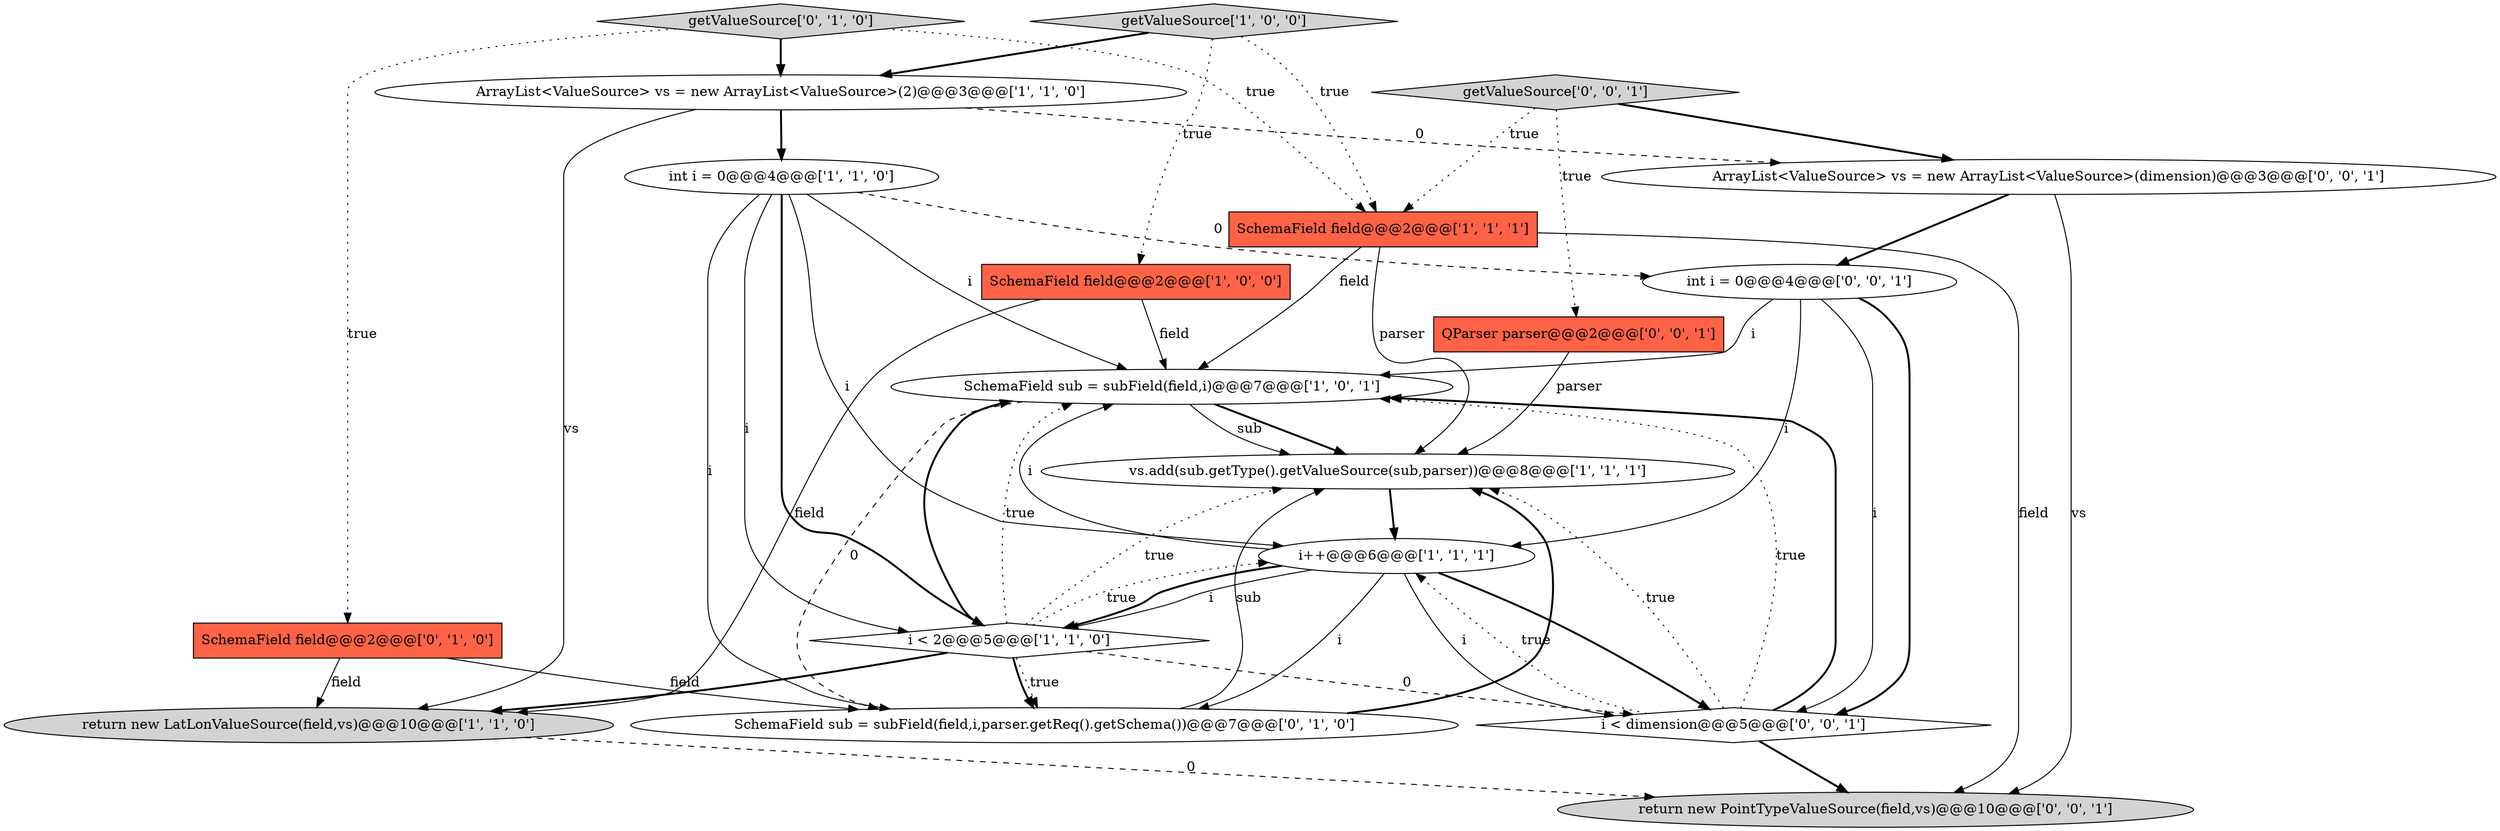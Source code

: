 digraph {
5 [style = filled, label = "ArrayList<ValueSource> vs = new ArrayList<ValueSource>(2)@@@3@@@['1', '1', '0']", fillcolor = white, shape = ellipse image = "AAA0AAABBB1BBB"];
15 [style = filled, label = "ArrayList<ValueSource> vs = new ArrayList<ValueSource>(dimension)@@@3@@@['0', '0', '1']", fillcolor = white, shape = ellipse image = "AAA0AAABBB3BBB"];
16 [style = filled, label = "QParser parser@@@2@@@['0', '0', '1']", fillcolor = tomato, shape = box image = "AAA0AAABBB3BBB"];
17 [style = filled, label = "return new PointTypeValueSource(field,vs)@@@10@@@['0', '0', '1']", fillcolor = lightgray, shape = ellipse image = "AAA0AAABBB3BBB"];
0 [style = filled, label = "vs.add(sub.getType().getValueSource(sub,parser))@@@8@@@['1', '1', '1']", fillcolor = white, shape = ellipse image = "AAA0AAABBB1BBB"];
6 [style = filled, label = "int i = 0@@@4@@@['1', '1', '0']", fillcolor = white, shape = ellipse image = "AAA0AAABBB1BBB"];
9 [style = filled, label = "SchemaField field@@@2@@@['1', '1', '1']", fillcolor = tomato, shape = box image = "AAA0AAABBB1BBB"];
14 [style = filled, label = "int i = 0@@@4@@@['0', '0', '1']", fillcolor = white, shape = ellipse image = "AAA0AAABBB3BBB"];
3 [style = filled, label = "i < 2@@@5@@@['1', '1', '0']", fillcolor = white, shape = diamond image = "AAA0AAABBB1BBB"];
7 [style = filled, label = "SchemaField sub = subField(field,i)@@@7@@@['1', '0', '1']", fillcolor = white, shape = ellipse image = "AAA0AAABBB1BBB"];
13 [style = filled, label = "i < dimension@@@5@@@['0', '0', '1']", fillcolor = white, shape = diamond image = "AAA0AAABBB3BBB"];
1 [style = filled, label = "SchemaField field@@@2@@@['1', '0', '0']", fillcolor = tomato, shape = box image = "AAA0AAABBB1BBB"];
4 [style = filled, label = "return new LatLonValueSource(field,vs)@@@10@@@['1', '1', '0']", fillcolor = lightgray, shape = ellipse image = "AAA0AAABBB1BBB"];
10 [style = filled, label = "SchemaField field@@@2@@@['0', '1', '0']", fillcolor = tomato, shape = box image = "AAA0AAABBB2BBB"];
8 [style = filled, label = "i++@@@6@@@['1', '1', '1']", fillcolor = white, shape = ellipse image = "AAA0AAABBB1BBB"];
12 [style = filled, label = "getValueSource['0', '1', '0']", fillcolor = lightgray, shape = diamond image = "AAA0AAABBB2BBB"];
11 [style = filled, label = "SchemaField sub = subField(field,i,parser.getReq().getSchema())@@@7@@@['0', '1', '0']", fillcolor = white, shape = ellipse image = "AAA1AAABBB2BBB"];
18 [style = filled, label = "getValueSource['0', '0', '1']", fillcolor = lightgray, shape = diamond image = "AAA0AAABBB3BBB"];
2 [style = filled, label = "getValueSource['1', '0', '0']", fillcolor = lightgray, shape = diamond image = "AAA0AAABBB1BBB"];
12->10 [style = dotted, label="true"];
8->11 [style = solid, label="i"];
3->11 [style = bold, label=""];
13->7 [style = bold, label=""];
5->4 [style = solid, label="vs"];
6->14 [style = dashed, label="0"];
2->5 [style = bold, label=""];
13->17 [style = bold, label=""];
11->0 [style = bold, label=""];
2->9 [style = dotted, label="true"];
10->4 [style = solid, label="field"];
8->13 [style = solid, label="i"];
14->13 [style = bold, label=""];
1->4 [style = solid, label="field"];
11->0 [style = solid, label="sub"];
6->7 [style = solid, label="i"];
3->8 [style = dotted, label="true"];
7->11 [style = dashed, label="0"];
4->17 [style = dashed, label="0"];
13->8 [style = dotted, label="true"];
8->3 [style = solid, label="i"];
0->8 [style = bold, label=""];
6->8 [style = solid, label="i"];
3->7 [style = bold, label=""];
3->13 [style = dashed, label="0"];
14->7 [style = solid, label="i"];
8->3 [style = bold, label=""];
3->0 [style = dotted, label="true"];
6->3 [style = solid, label="i"];
18->16 [style = dotted, label="true"];
9->17 [style = solid, label="field"];
2->1 [style = dotted, label="true"];
12->5 [style = bold, label=""];
12->9 [style = dotted, label="true"];
14->8 [style = solid, label="i"];
15->14 [style = bold, label=""];
16->0 [style = solid, label="parser"];
7->0 [style = bold, label=""];
6->3 [style = bold, label=""];
9->7 [style = solid, label="field"];
13->0 [style = dotted, label="true"];
3->11 [style = dotted, label="true"];
8->13 [style = bold, label=""];
14->13 [style = solid, label="i"];
1->7 [style = solid, label="field"];
3->7 [style = dotted, label="true"];
9->0 [style = solid, label="parser"];
10->11 [style = solid, label="field"];
18->9 [style = dotted, label="true"];
8->7 [style = solid, label="i"];
7->0 [style = solid, label="sub"];
3->4 [style = bold, label=""];
15->17 [style = solid, label="vs"];
13->7 [style = dotted, label="true"];
5->6 [style = bold, label=""];
5->15 [style = dashed, label="0"];
6->11 [style = solid, label="i"];
18->15 [style = bold, label=""];
}
